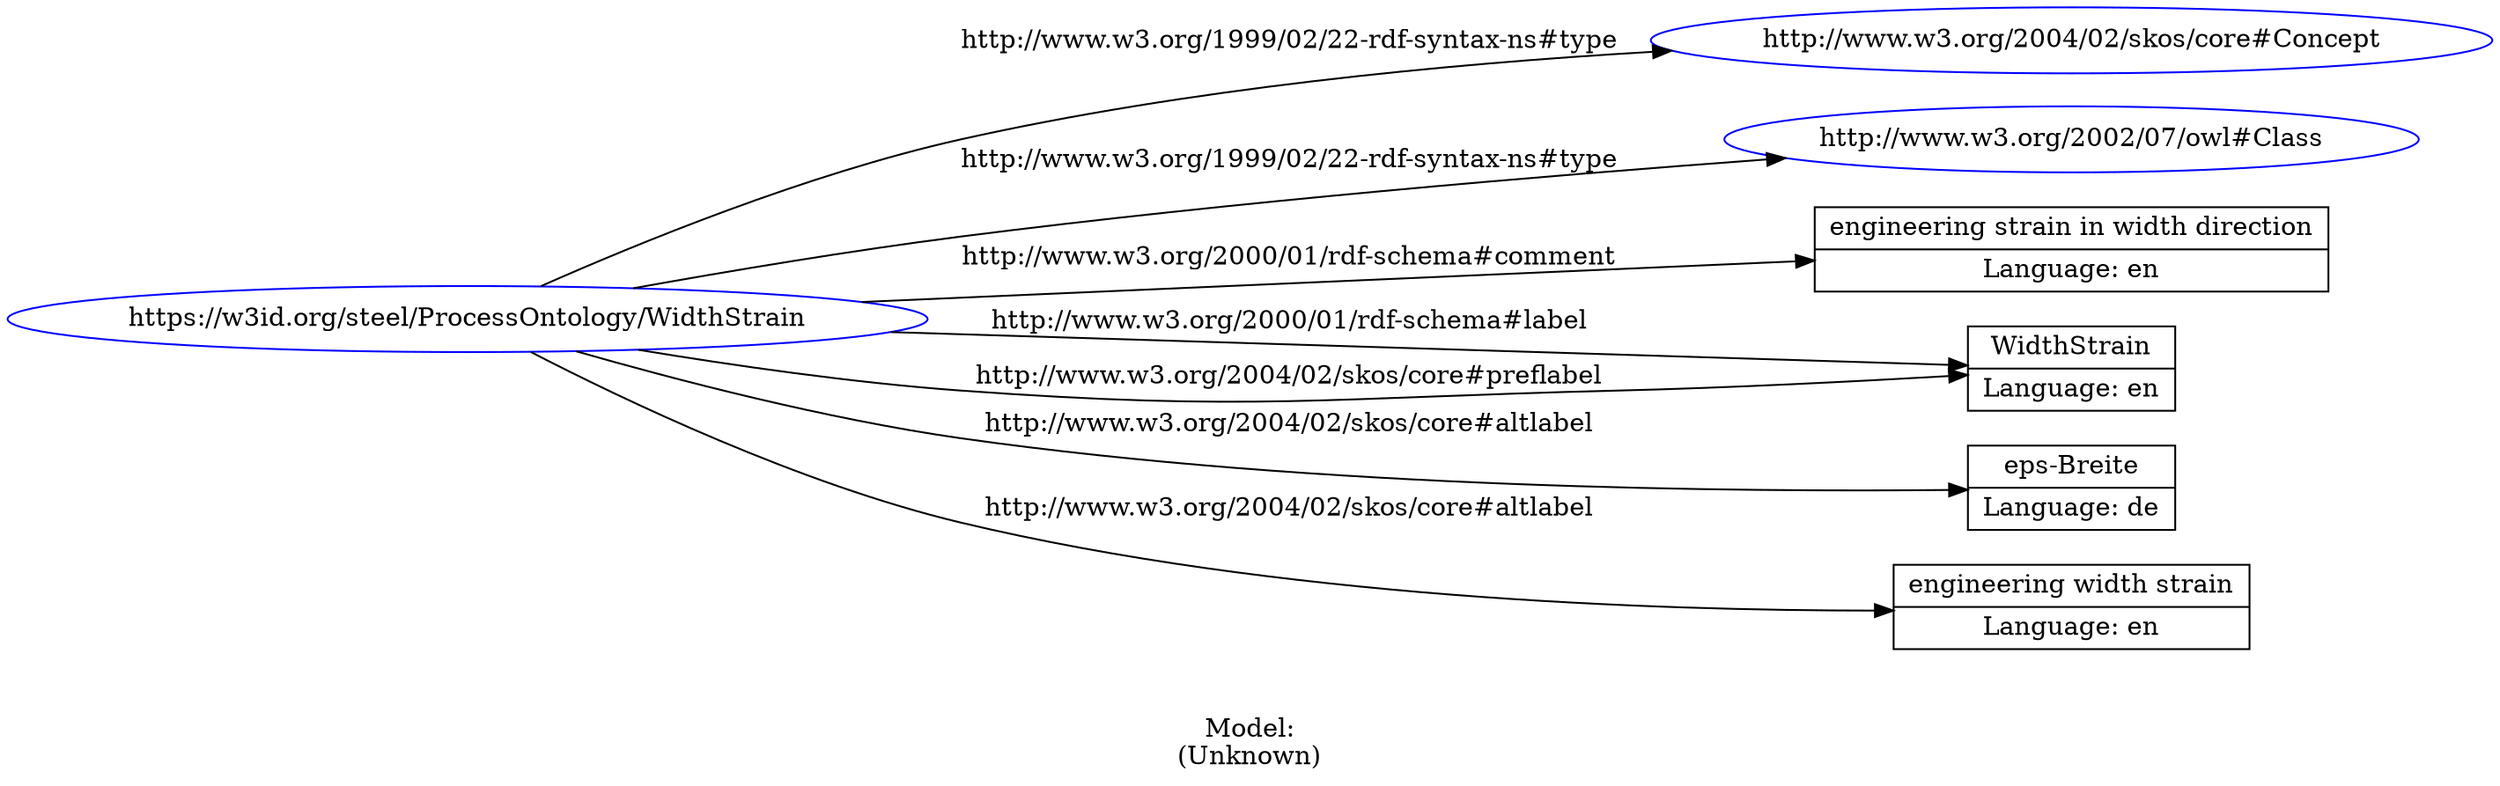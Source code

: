 digraph {
	rankdir = LR;
	charset="utf-8";

	"Rhttps://w3id.org/steel/ProcessOntology/WidthStrain" -> "Rhttp://www.w3.org/2004/02/skos/core#Concept" [ label="http://www.w3.org/1999/02/22-rdf-syntax-ns#type" ];
	"Rhttps://w3id.org/steel/ProcessOntology/WidthStrain" -> "Rhttp://www.w3.org/2002/07/owl#Class" [ label="http://www.w3.org/1999/02/22-rdf-syntax-ns#type" ];
	"Rhttps://w3id.org/steel/ProcessOntology/WidthStrain" -> "Lengineering strain in width direction|Language: en" [ label="http://www.w3.org/2000/01/rdf-schema#comment" ];
	"Rhttps://w3id.org/steel/ProcessOntology/WidthStrain" -> "LWidthStrain|Language: en" [ label="http://www.w3.org/2000/01/rdf-schema#label" ];
	"Rhttps://w3id.org/steel/ProcessOntology/WidthStrain" -> "Leps-Breite|Language: de" [ label="http://www.w3.org/2004/02/skos/core#altlabel" ];
	"Rhttps://w3id.org/steel/ProcessOntology/WidthStrain" -> "Lengineering width strain|Language: en" [ label="http://www.w3.org/2004/02/skos/core#altlabel" ];
	"Rhttps://w3id.org/steel/ProcessOntology/WidthStrain" -> "LWidthStrain|Language: en" [ label="http://www.w3.org/2004/02/skos/core#preflabel" ];

	// Resources
	"Rhttps://w3id.org/steel/ProcessOntology/WidthStrain" [ label="https://w3id.org/steel/ProcessOntology/WidthStrain", shape = ellipse, color = blue ];
	"Rhttp://www.w3.org/2004/02/skos/core#Concept" [ label="http://www.w3.org/2004/02/skos/core#Concept", shape = ellipse, color = blue ];
	"Rhttp://www.w3.org/2002/07/owl#Class" [ label="http://www.w3.org/2002/07/owl#Class", shape = ellipse, color = blue ];

	// Anonymous nodes

	// Literals
	"Lengineering strain in width direction|Language: en" [ label="engineering strain in width direction|Language: en", shape = record ];
	"LWidthStrain|Language: en" [ label="WidthStrain|Language: en", shape = record ];
	"Leps-Breite|Language: de" [ label="eps-Breite|Language: de", shape = record ];
	"Lengineering width strain|Language: en" [ label="engineering width strain|Language: en", shape = record ];

	label="\n\nModel:\n(Unknown)";
}
